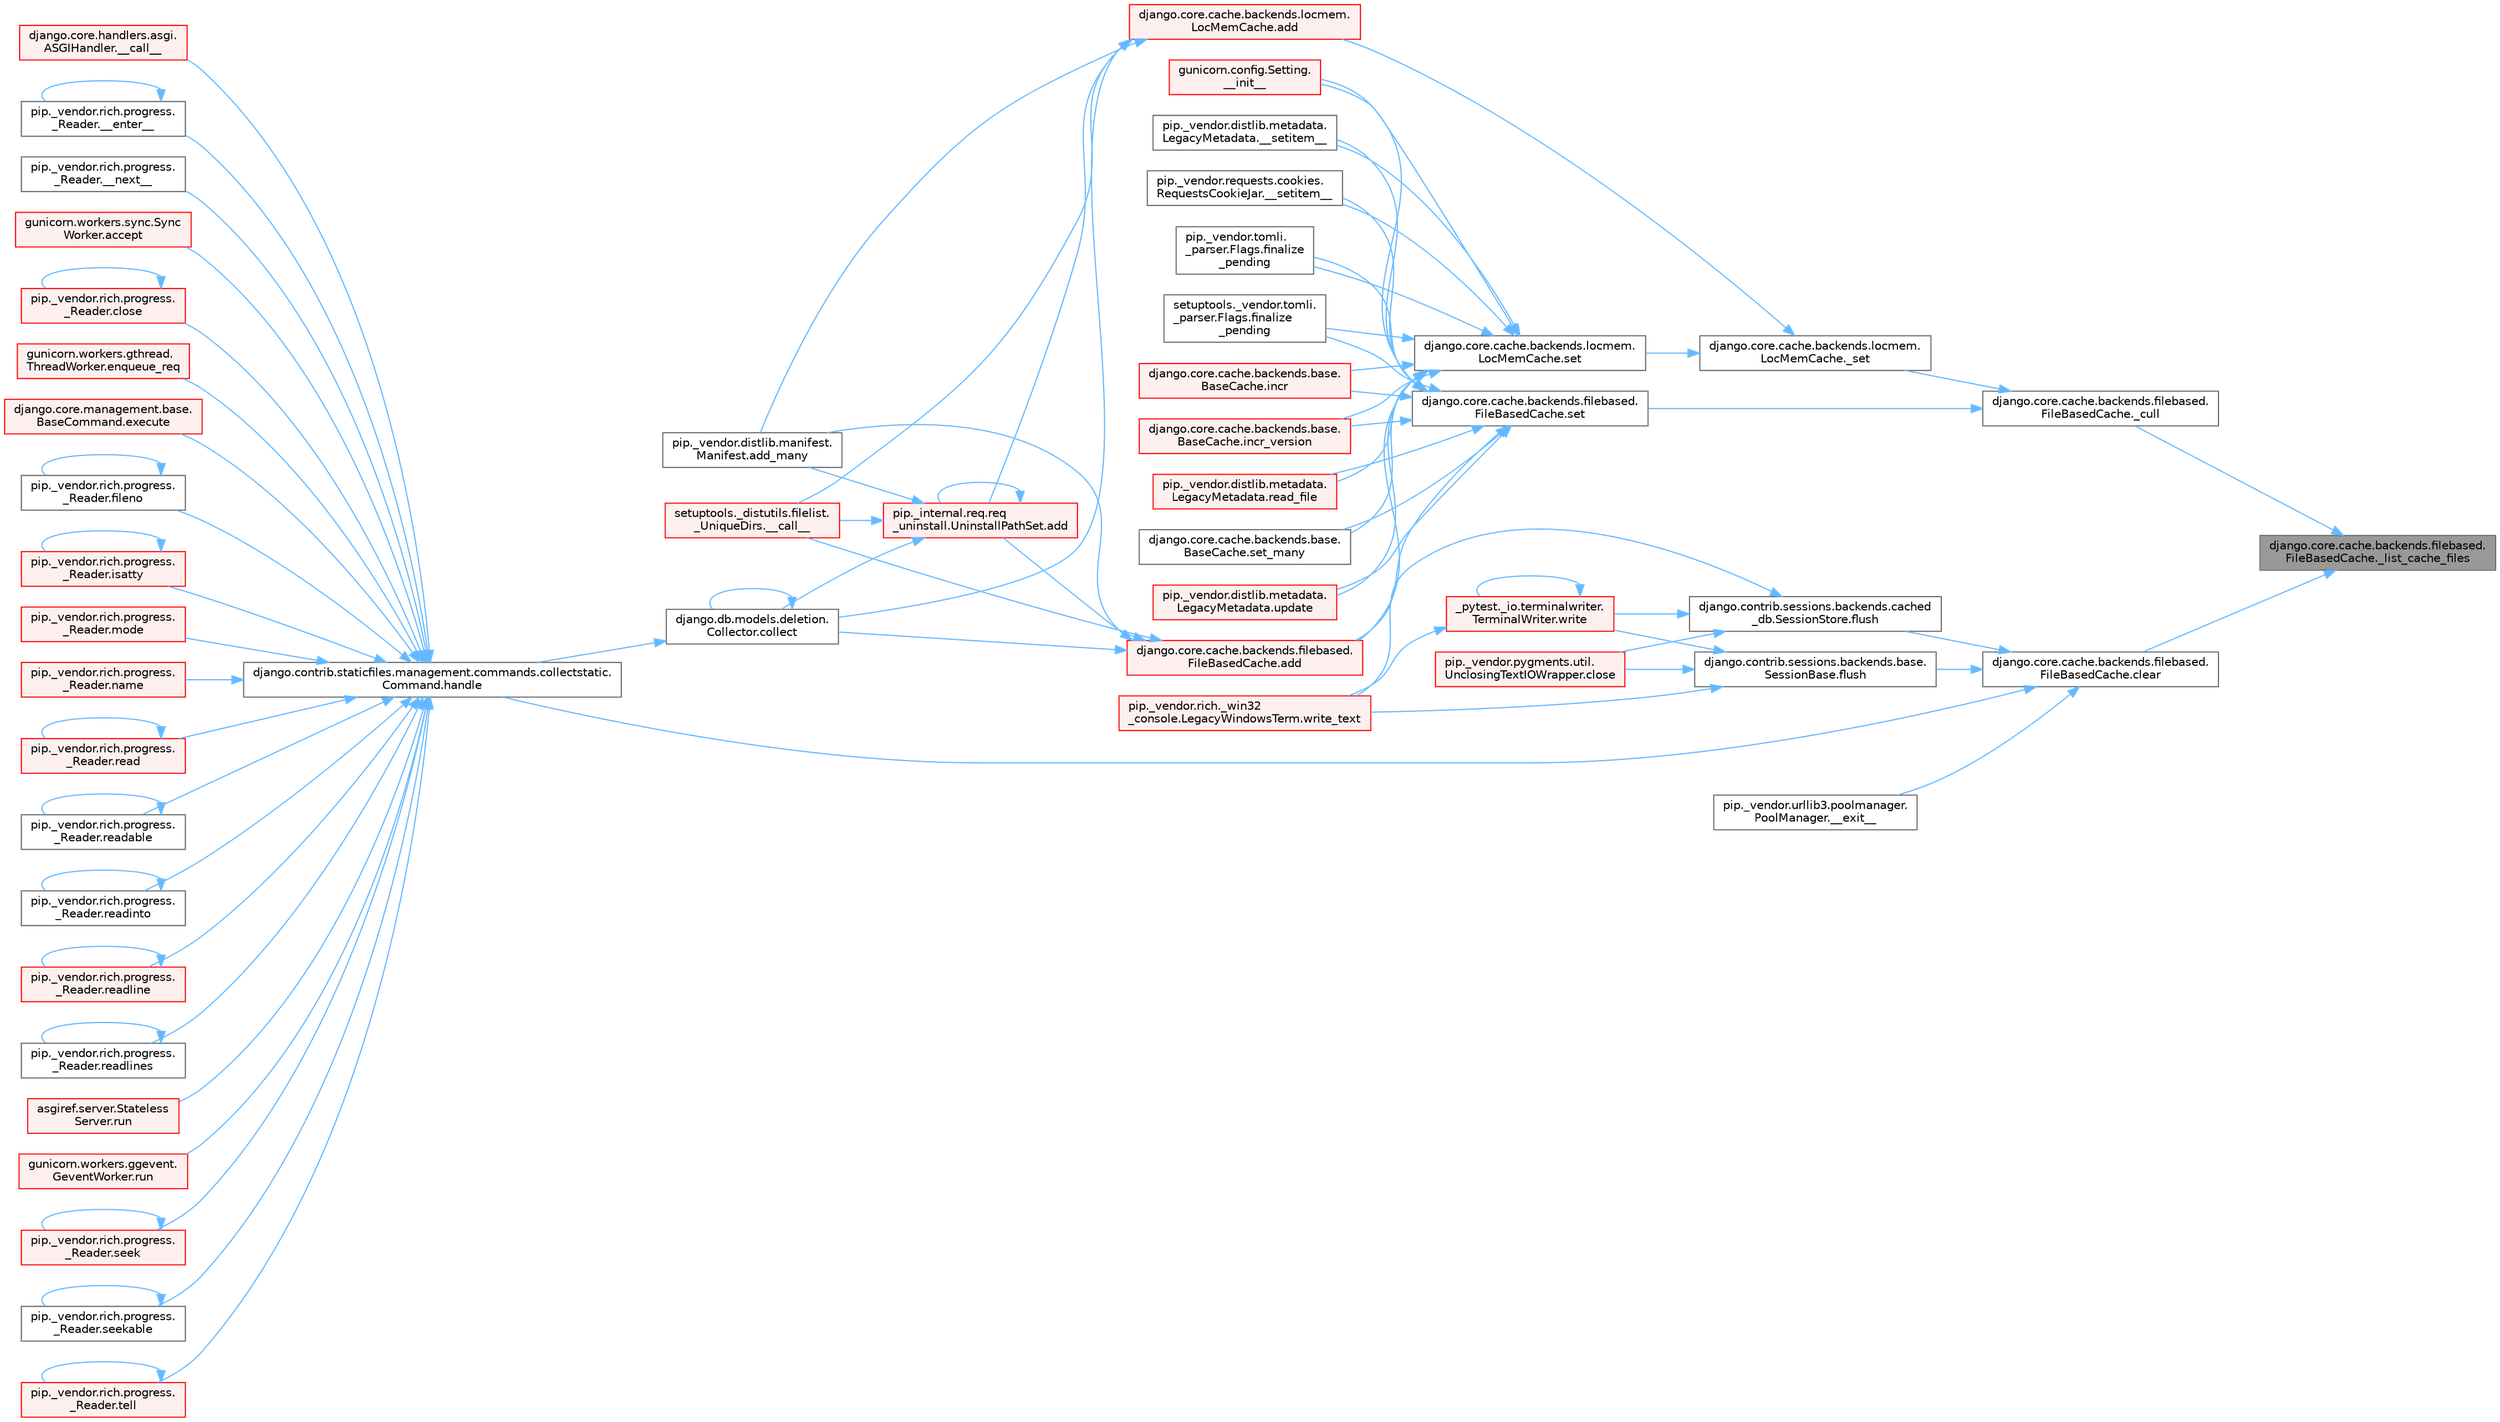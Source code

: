 digraph "django.core.cache.backends.filebased.FileBasedCache._list_cache_files"
{
 // LATEX_PDF_SIZE
  bgcolor="transparent";
  edge [fontname=Helvetica,fontsize=10,labelfontname=Helvetica,labelfontsize=10];
  node [fontname=Helvetica,fontsize=10,shape=box,height=0.2,width=0.4];
  rankdir="RL";
  Node1 [id="Node000001",label="django.core.cache.backends.filebased.\lFileBasedCache._list_cache_files",height=0.2,width=0.4,color="gray40", fillcolor="grey60", style="filled", fontcolor="black",tooltip=" "];
  Node1 -> Node2 [id="edge1_Node000001_Node000002",dir="back",color="steelblue1",style="solid",tooltip=" "];
  Node2 [id="Node000002",label="django.core.cache.backends.filebased.\lFileBasedCache._cull",height=0.2,width=0.4,color="grey40", fillcolor="white", style="filled",URL="$classdjango_1_1core_1_1cache_1_1backends_1_1filebased_1_1_file_based_cache.html#a5f5e2fa59f6f2443425bdb270d4830da",tooltip=" "];
  Node2 -> Node3 [id="edge2_Node000002_Node000003",dir="back",color="steelblue1",style="solid",tooltip=" "];
  Node3 [id="Node000003",label="django.core.cache.backends.locmem.\lLocMemCache._set",height=0.2,width=0.4,color="grey40", fillcolor="white", style="filled",URL="$classdjango_1_1core_1_1cache_1_1backends_1_1locmem_1_1_loc_mem_cache.html#ab9cee357e6913c83895c5a3ac3690f44",tooltip=" "];
  Node3 -> Node4 [id="edge3_Node000003_Node000004",dir="back",color="steelblue1",style="solid",tooltip=" "];
  Node4 [id="Node000004",label="django.core.cache.backends.locmem.\lLocMemCache.add",height=0.2,width=0.4,color="red", fillcolor="#FFF0F0", style="filled",URL="$classdjango_1_1core_1_1cache_1_1backends_1_1locmem_1_1_loc_mem_cache.html#a6c454b0a21a7ef56bac23c2c47a767a9",tooltip=" "];
  Node4 -> Node5 [id="edge4_Node000004_Node000005",dir="back",color="steelblue1",style="solid",tooltip=" "];
  Node5 [id="Node000005",label="setuptools._distutils.filelist.\l_UniqueDirs.__call__",height=0.2,width=0.4,color="red", fillcolor="#FFF0F0", style="filled",URL="$classsetuptools_1_1__distutils_1_1filelist_1_1___unique_dirs.html#ae93f93be227a359a5acb33f43588be38",tooltip=" "];
  Node4 -> Node8 [id="edge5_Node000004_Node000008",dir="back",color="steelblue1",style="solid",tooltip=" "];
  Node8 [id="Node000008",label="pip._internal.req.req\l_uninstall.UninstallPathSet.add",height=0.2,width=0.4,color="red", fillcolor="#FFF0F0", style="filled",URL="$classpip_1_1__internal_1_1req_1_1req__uninstall_1_1_uninstall_path_set.html#ad34a919f45b9c89e6b0d59ec0d24ba4c",tooltip=" "];
  Node8 -> Node5 [id="edge6_Node000008_Node000005",dir="back",color="steelblue1",style="solid",tooltip=" "];
  Node8 -> Node8 [id="edge7_Node000008_Node000008",dir="back",color="steelblue1",style="solid",tooltip=" "];
  Node8 -> Node9 [id="edge8_Node000008_Node000009",dir="back",color="steelblue1",style="solid",tooltip=" "];
  Node9 [id="Node000009",label="pip._vendor.distlib.manifest.\lManifest.add_many",height=0.2,width=0.4,color="grey40", fillcolor="white", style="filled",URL="$classpip_1_1__vendor_1_1distlib_1_1manifest_1_1_manifest.html#aedd3a1430fdbbc656b0c203b798ad944",tooltip=" "];
  Node8 -> Node11 [id="edge9_Node000008_Node000011",dir="back",color="steelblue1",style="solid",tooltip=" "];
  Node11 [id="Node000011",label="django.db.models.deletion.\lCollector.collect",height=0.2,width=0.4,color="grey40", fillcolor="white", style="filled",URL="$classdjango_1_1db_1_1models_1_1deletion_1_1_collector.html#ae6d2a061dcb129755a51ced6ab45edad",tooltip=" "];
  Node11 -> Node11 [id="edge10_Node000011_Node000011",dir="back",color="steelblue1",style="solid",tooltip=" "];
  Node11 -> Node12 [id="edge11_Node000011_Node000012",dir="back",color="steelblue1",style="solid",tooltip=" "];
  Node12 [id="Node000012",label="django.contrib.staticfiles.management.commands.collectstatic.\lCommand.handle",height=0.2,width=0.4,color="grey40", fillcolor="white", style="filled",URL="$classdjango_1_1contrib_1_1staticfiles_1_1management_1_1commands_1_1collectstatic_1_1_command.html#a77042fe151f5e5c26990bdd187c9f21e",tooltip=" "];
  Node12 -> Node13 [id="edge12_Node000012_Node000013",dir="back",color="steelblue1",style="solid",tooltip=" "];
  Node13 [id="Node000013",label="django.core.handlers.asgi.\lASGIHandler.__call__",height=0.2,width=0.4,color="red", fillcolor="#FFF0F0", style="filled",URL="$classdjango_1_1core_1_1handlers_1_1asgi_1_1_a_s_g_i_handler.html#a22b4781bb9089ff078a3e64dd2f48dce",tooltip=" "];
  Node12 -> Node14 [id="edge13_Node000012_Node000014",dir="back",color="steelblue1",style="solid",tooltip=" "];
  Node14 [id="Node000014",label="pip._vendor.rich.progress.\l_Reader.__enter__",height=0.2,width=0.4,color="grey40", fillcolor="white", style="filled",URL="$classpip_1_1__vendor_1_1rich_1_1progress_1_1___reader.html#a9c3bb756d7d5d66aa484c6d25fef6d8a",tooltip=" "];
  Node14 -> Node14 [id="edge14_Node000014_Node000014",dir="back",color="steelblue1",style="solid",tooltip=" "];
  Node12 -> Node15 [id="edge15_Node000012_Node000015",dir="back",color="steelblue1",style="solid",tooltip=" "];
  Node15 [id="Node000015",label="pip._vendor.rich.progress.\l_Reader.__next__",height=0.2,width=0.4,color="grey40", fillcolor="white", style="filled",URL="$classpip_1_1__vendor_1_1rich_1_1progress_1_1___reader.html#a9434dfa9ada5623d6fb72996bf354ffe",tooltip=" "];
  Node12 -> Node16 [id="edge16_Node000012_Node000016",dir="back",color="steelblue1",style="solid",tooltip=" "];
  Node16 [id="Node000016",label="gunicorn.workers.sync.Sync\lWorker.accept",height=0.2,width=0.4,color="red", fillcolor="#FFF0F0", style="filled",URL="$classgunicorn_1_1workers_1_1sync_1_1_sync_worker.html#a9b2f1e8d68bbd5233578ace2685952b3",tooltip=" "];
  Node12 -> Node20 [id="edge17_Node000012_Node000020",dir="back",color="steelblue1",style="solid",tooltip=" "];
  Node20 [id="Node000020",label="pip._vendor.rich.progress.\l_Reader.close",height=0.2,width=0.4,color="red", fillcolor="#FFF0F0", style="filled",URL="$classpip_1_1__vendor_1_1rich_1_1progress_1_1___reader.html#a6c0b1964d885972a97a12a9ac01d23e8",tooltip=" "];
  Node20 -> Node20 [id="edge18_Node000020_Node000020",dir="back",color="steelblue1",style="solid",tooltip=" "];
  Node12 -> Node979 [id="edge19_Node000012_Node000979",dir="back",color="steelblue1",style="solid",tooltip=" "];
  Node979 [id="Node000979",label="gunicorn.workers.gthread.\lThreadWorker.enqueue_req",height=0.2,width=0.4,color="red", fillcolor="#FFF0F0", style="filled",URL="$classgunicorn_1_1workers_1_1gthread_1_1_thread_worker.html#a8d2981740d79747639e152d9e9632964",tooltip=" "];
  Node12 -> Node976 [id="edge20_Node000012_Node000976",dir="back",color="steelblue1",style="solid",tooltip=" "];
  Node976 [id="Node000976",label="django.core.management.base.\lBaseCommand.execute",height=0.2,width=0.4,color="red", fillcolor="#FFF0F0", style="filled",URL="$classdjango_1_1core_1_1management_1_1base_1_1_base_command.html#a5621c1fb51be6a2deff6777d90c25ee0",tooltip=" "];
  Node12 -> Node982 [id="edge21_Node000012_Node000982",dir="back",color="steelblue1",style="solid",tooltip=" "];
  Node982 [id="Node000982",label="pip._vendor.rich.progress.\l_Reader.fileno",height=0.2,width=0.4,color="grey40", fillcolor="white", style="filled",URL="$classpip_1_1__vendor_1_1rich_1_1progress_1_1___reader.html#a5fae85546bcfb15e2144c108bb31b59c",tooltip=" "];
  Node982 -> Node982 [id="edge22_Node000982_Node000982",dir="back",color="steelblue1",style="solid",tooltip=" "];
  Node12 -> Node983 [id="edge23_Node000012_Node000983",dir="back",color="steelblue1",style="solid",tooltip=" "];
  Node983 [id="Node000983",label="pip._vendor.rich.progress.\l_Reader.isatty",height=0.2,width=0.4,color="red", fillcolor="#FFF0F0", style="filled",URL="$classpip_1_1__vendor_1_1rich_1_1progress_1_1___reader.html#a25008b04de43b80685677bd476ebb238",tooltip=" "];
  Node983 -> Node983 [id="edge24_Node000983_Node000983",dir="back",color="steelblue1",style="solid",tooltip=" "];
  Node12 -> Node986 [id="edge25_Node000012_Node000986",dir="back",color="steelblue1",style="solid",tooltip=" "];
  Node986 [id="Node000986",label="pip._vendor.rich.progress.\l_Reader.mode",height=0.2,width=0.4,color="red", fillcolor="#FFF0F0", style="filled",URL="$classpip_1_1__vendor_1_1rich_1_1progress_1_1___reader.html#a744eab5dc9ede10fd26932ecf9ccbddc",tooltip=" "];
  Node12 -> Node993 [id="edge26_Node000012_Node000993",dir="back",color="steelblue1",style="solid",tooltip=" "];
  Node993 [id="Node000993",label="pip._vendor.rich.progress.\l_Reader.name",height=0.2,width=0.4,color="red", fillcolor="#FFF0F0", style="filled",URL="$classpip_1_1__vendor_1_1rich_1_1progress_1_1___reader.html#a545f897ce86cf3e798598cb200357c13",tooltip=" "];
  Node12 -> Node1109 [id="edge27_Node000012_Node001109",dir="back",color="steelblue1",style="solid",tooltip=" "];
  Node1109 [id="Node001109",label="pip._vendor.rich.progress.\l_Reader.read",height=0.2,width=0.4,color="red", fillcolor="#FFF0F0", style="filled",URL="$classpip_1_1__vendor_1_1rich_1_1progress_1_1___reader.html#abc9a19c1ccc4057e665996a500814420",tooltip=" "];
  Node1109 -> Node1109 [id="edge28_Node001109_Node001109",dir="back",color="steelblue1",style="solid",tooltip=" "];
  Node12 -> Node1115 [id="edge29_Node000012_Node001115",dir="back",color="steelblue1",style="solid",tooltip=" "];
  Node1115 [id="Node001115",label="pip._vendor.rich.progress.\l_Reader.readable",height=0.2,width=0.4,color="grey40", fillcolor="white", style="filled",URL="$classpip_1_1__vendor_1_1rich_1_1progress_1_1___reader.html#a597c6d895bd8070977827445f65524ea",tooltip=" "];
  Node1115 -> Node1115 [id="edge30_Node001115_Node001115",dir="back",color="steelblue1",style="solid",tooltip=" "];
  Node12 -> Node1116 [id="edge31_Node000012_Node001116",dir="back",color="steelblue1",style="solid",tooltip=" "];
  Node1116 [id="Node001116",label="pip._vendor.rich.progress.\l_Reader.readinto",height=0.2,width=0.4,color="grey40", fillcolor="white", style="filled",URL="$classpip_1_1__vendor_1_1rich_1_1progress_1_1___reader.html#a10a6b416f687bc74dfd4a16e210733fd",tooltip=" "];
  Node1116 -> Node1116 [id="edge32_Node001116_Node001116",dir="back",color="steelblue1",style="solid",tooltip=" "];
  Node12 -> Node1117 [id="edge33_Node000012_Node001117",dir="back",color="steelblue1",style="solid",tooltip=" "];
  Node1117 [id="Node001117",label="pip._vendor.rich.progress.\l_Reader.readline",height=0.2,width=0.4,color="red", fillcolor="#FFF0F0", style="filled",URL="$classpip_1_1__vendor_1_1rich_1_1progress_1_1___reader.html#ae214b8896d240d33ed0d1e03b8134107",tooltip=" "];
  Node1117 -> Node1117 [id="edge34_Node001117_Node001117",dir="back",color="steelblue1",style="solid",tooltip=" "];
  Node12 -> Node1121 [id="edge35_Node000012_Node001121",dir="back",color="steelblue1",style="solid",tooltip=" "];
  Node1121 [id="Node001121",label="pip._vendor.rich.progress.\l_Reader.readlines",height=0.2,width=0.4,color="grey40", fillcolor="white", style="filled",URL="$classpip_1_1__vendor_1_1rich_1_1progress_1_1___reader.html#a36448a9abb78b99bc05fa66433015f3a",tooltip=" "];
  Node1121 -> Node1121 [id="edge36_Node001121_Node001121",dir="back",color="steelblue1",style="solid",tooltip=" "];
  Node12 -> Node1122 [id="edge37_Node000012_Node001122",dir="back",color="steelblue1",style="solid",tooltip=" "];
  Node1122 [id="Node001122",label="asgiref.server.Stateless\lServer.run",height=0.2,width=0.4,color="red", fillcolor="#FFF0F0", style="filled",URL="$classasgiref_1_1server_1_1_stateless_server.html#a60ad300a082526eea5c1b2df64c4e793",tooltip="Mainloop and handling."];
  Node12 -> Node313 [id="edge38_Node000012_Node000313",dir="back",color="steelblue1",style="solid",tooltip=" "];
  Node313 [id="Node000313",label="gunicorn.workers.ggevent.\lGeventWorker.run",height=0.2,width=0.4,color="red", fillcolor="#FFF0F0", style="filled",URL="$classgunicorn_1_1workers_1_1ggevent_1_1_gevent_worker.html#a0d8ffe6d6db44cfe8310ccf5643506ee",tooltip=" "];
  Node12 -> Node1123 [id="edge39_Node000012_Node001123",dir="back",color="steelblue1",style="solid",tooltip=" "];
  Node1123 [id="Node001123",label="pip._vendor.rich.progress.\l_Reader.seek",height=0.2,width=0.4,color="red", fillcolor="#FFF0F0", style="filled",URL="$classpip_1_1__vendor_1_1rich_1_1progress_1_1___reader.html#a8577bcef22b050ec6d7b7cb2ce1b9053",tooltip=" "];
  Node1123 -> Node1123 [id="edge40_Node001123_Node001123",dir="back",color="steelblue1",style="solid",tooltip=" "];
  Node12 -> Node1623 [id="edge41_Node000012_Node001623",dir="back",color="steelblue1",style="solid",tooltip=" "];
  Node1623 [id="Node001623",label="pip._vendor.rich.progress.\l_Reader.seekable",height=0.2,width=0.4,color="grey40", fillcolor="white", style="filled",URL="$classpip_1_1__vendor_1_1rich_1_1progress_1_1___reader.html#a3de43f328570e813a05b1dcc07813f5b",tooltip=" "];
  Node1623 -> Node1623 [id="edge42_Node001623_Node001623",dir="back",color="steelblue1",style="solid",tooltip=" "];
  Node12 -> Node1624 [id="edge43_Node000012_Node001624",dir="back",color="steelblue1",style="solid",tooltip=" "];
  Node1624 [id="Node001624",label="pip._vendor.rich.progress.\l_Reader.tell",height=0.2,width=0.4,color="red", fillcolor="#FFF0F0", style="filled",URL="$classpip_1_1__vendor_1_1rich_1_1progress_1_1___reader.html#a4ec4039f47700772d40242efb68da47e",tooltip=" "];
  Node1624 -> Node1624 [id="edge44_Node001624_Node001624",dir="back",color="steelblue1",style="solid",tooltip=" "];
  Node4 -> Node9 [id="edge45_Node000004_Node000009",dir="back",color="steelblue1",style="solid",tooltip=" "];
  Node4 -> Node11 [id="edge46_Node000004_Node000011",dir="back",color="steelblue1",style="solid",tooltip=" "];
  Node3 -> Node2531 [id="edge47_Node000003_Node002531",dir="back",color="steelblue1",style="solid",tooltip=" "];
  Node2531 [id="Node002531",label="django.core.cache.backends.locmem.\lLocMemCache.set",height=0.2,width=0.4,color="grey40", fillcolor="white", style="filled",URL="$classdjango_1_1core_1_1cache_1_1backends_1_1locmem_1_1_loc_mem_cache.html#a257e45a1dc910ee163a95cabdb410e9e",tooltip=" "];
  Node2531 -> Node785 [id="edge48_Node002531_Node000785",dir="back",color="steelblue1",style="solid",tooltip=" "];
  Node785 [id="Node000785",label="gunicorn.config.Setting.\l__init__",height=0.2,width=0.4,color="red", fillcolor="#FFF0F0", style="filled",URL="$classgunicorn_1_1config_1_1_setting.html#aca1cb2d38bdd9b92194f85913daaaa53",tooltip=" "];
  Node2531 -> Node786 [id="edge49_Node002531_Node000786",dir="back",color="steelblue1",style="solid",tooltip=" "];
  Node786 [id="Node000786",label="pip._vendor.distlib.metadata.\lLegacyMetadata.__setitem__",height=0.2,width=0.4,color="grey40", fillcolor="white", style="filled",URL="$classpip_1_1__vendor_1_1distlib_1_1metadata_1_1_legacy_metadata.html#ab82e88a698ec57bd9f8ac873948a3802",tooltip=" "];
  Node2531 -> Node787 [id="edge50_Node002531_Node000787",dir="back",color="steelblue1",style="solid",tooltip=" "];
  Node787 [id="Node000787",label="pip._vendor.requests.cookies.\lRequestsCookieJar.__setitem__",height=0.2,width=0.4,color="grey40", fillcolor="white", style="filled",URL="$classpip_1_1__vendor_1_1requests_1_1cookies_1_1_requests_cookie_jar.html#a795f42fede709c520cc7c2452cdceeb9",tooltip=" "];
  Node2531 -> Node788 [id="edge51_Node002531_Node000788",dir="back",color="steelblue1",style="solid",tooltip=" "];
  Node788 [id="Node000788",label="django.core.cache.backends.filebased.\lFileBasedCache.add",height=0.2,width=0.4,color="red", fillcolor="#FFF0F0", style="filled",URL="$classdjango_1_1core_1_1cache_1_1backends_1_1filebased_1_1_file_based_cache.html#a2f380fb404bde29c82c6169465ee1391",tooltip=" "];
  Node788 -> Node5 [id="edge52_Node000788_Node000005",dir="back",color="steelblue1",style="solid",tooltip=" "];
  Node788 -> Node8 [id="edge53_Node000788_Node000008",dir="back",color="steelblue1",style="solid",tooltip=" "];
  Node788 -> Node9 [id="edge54_Node000788_Node000009",dir="back",color="steelblue1",style="solid",tooltip=" "];
  Node788 -> Node11 [id="edge55_Node000788_Node000011",dir="back",color="steelblue1",style="solid",tooltip=" "];
  Node2531 -> Node789 [id="edge56_Node002531_Node000789",dir="back",color="steelblue1",style="solid",tooltip=" "];
  Node789 [id="Node000789",label="pip._vendor.tomli.\l_parser.Flags.finalize\l_pending",height=0.2,width=0.4,color="grey40", fillcolor="white", style="filled",URL="$classpip_1_1__vendor_1_1tomli_1_1__parser_1_1_flags.html#a1930c0bd50ceafa1db786d83b8cccd4a",tooltip=" "];
  Node2531 -> Node790 [id="edge57_Node002531_Node000790",dir="back",color="steelblue1",style="solid",tooltip=" "];
  Node790 [id="Node000790",label="setuptools._vendor.tomli.\l_parser.Flags.finalize\l_pending",height=0.2,width=0.4,color="grey40", fillcolor="white", style="filled",URL="$classsetuptools_1_1__vendor_1_1tomli_1_1__parser_1_1_flags.html#a5d7c62898586672de935990ed6f4a7e1",tooltip=" "];
  Node2531 -> Node791 [id="edge58_Node002531_Node000791",dir="back",color="steelblue1",style="solid",tooltip=" "];
  Node791 [id="Node000791",label="django.core.cache.backends.base.\lBaseCache.incr",height=0.2,width=0.4,color="red", fillcolor="#FFF0F0", style="filled",URL="$classdjango_1_1core_1_1cache_1_1backends_1_1base_1_1_base_cache.html#ab502f06a18e16d3d1495fdf1dca28831",tooltip=" "];
  Node2531 -> Node315 [id="edge59_Node002531_Node000315",dir="back",color="steelblue1",style="solid",tooltip=" "];
  Node315 [id="Node000315",label="django.core.cache.backends.base.\lBaseCache.incr_version",height=0.2,width=0.4,color="red", fillcolor="#FFF0F0", style="filled",URL="$classdjango_1_1core_1_1cache_1_1backends_1_1base_1_1_base_cache.html#a3ac7d74ffcfca67e2afee86ecf858b34",tooltip=" "];
  Node2531 -> Node794 [id="edge60_Node002531_Node000794",dir="back",color="steelblue1",style="solid",tooltip=" "];
  Node794 [id="Node000794",label="pip._vendor.distlib.metadata.\lLegacyMetadata.read_file",height=0.2,width=0.4,color="red", fillcolor="#FFF0F0", style="filled",URL="$classpip_1_1__vendor_1_1distlib_1_1metadata_1_1_legacy_metadata.html#ab45a644b4204b8e049a9584d0be7193e",tooltip=" "];
  Node2531 -> Node1151 [id="edge61_Node002531_Node001151",dir="back",color="steelblue1",style="solid",tooltip=" "];
  Node1151 [id="Node001151",label="django.core.cache.backends.base.\lBaseCache.set_many",height=0.2,width=0.4,color="grey40", fillcolor="white", style="filled",URL="$classdjango_1_1core_1_1cache_1_1backends_1_1base_1_1_base_cache.html#a148a79bde32c256a462b4a55b1d8b659",tooltip=" "];
  Node2531 -> Node1152 [id="edge62_Node002531_Node001152",dir="back",color="steelblue1",style="solid",tooltip=" "];
  Node1152 [id="Node001152",label="pip._vendor.distlib.metadata.\lLegacyMetadata.update",height=0.2,width=0.4,color="red", fillcolor="#FFF0F0", style="filled",URL="$classpip_1_1__vendor_1_1distlib_1_1metadata_1_1_legacy_metadata.html#aefa482c1aa5db626eda875a4a1941995",tooltip=" "];
  Node2 -> Node784 [id="edge63_Node000002_Node000784",dir="back",color="steelblue1",style="solid",tooltip=" "];
  Node784 [id="Node000784",label="django.core.cache.backends.filebased.\lFileBasedCache.set",height=0.2,width=0.4,color="grey40", fillcolor="white", style="filled",URL="$classdjango_1_1core_1_1cache_1_1backends_1_1filebased_1_1_file_based_cache.html#a7c5292a9ab120424eeaf5fe254366ca6",tooltip=" "];
  Node784 -> Node785 [id="edge64_Node000784_Node000785",dir="back",color="steelblue1",style="solid",tooltip=" "];
  Node784 -> Node786 [id="edge65_Node000784_Node000786",dir="back",color="steelblue1",style="solid",tooltip=" "];
  Node784 -> Node787 [id="edge66_Node000784_Node000787",dir="back",color="steelblue1",style="solid",tooltip=" "];
  Node784 -> Node788 [id="edge67_Node000784_Node000788",dir="back",color="steelblue1",style="solid",tooltip=" "];
  Node784 -> Node789 [id="edge68_Node000784_Node000789",dir="back",color="steelblue1",style="solid",tooltip=" "];
  Node784 -> Node790 [id="edge69_Node000784_Node000790",dir="back",color="steelblue1",style="solid",tooltip=" "];
  Node784 -> Node791 [id="edge70_Node000784_Node000791",dir="back",color="steelblue1",style="solid",tooltip=" "];
  Node784 -> Node315 [id="edge71_Node000784_Node000315",dir="back",color="steelblue1",style="solid",tooltip=" "];
  Node784 -> Node794 [id="edge72_Node000784_Node000794",dir="back",color="steelblue1",style="solid",tooltip=" "];
  Node784 -> Node1151 [id="edge73_Node000784_Node001151",dir="back",color="steelblue1",style="solid",tooltip=" "];
  Node784 -> Node1152 [id="edge74_Node000784_Node001152",dir="back",color="steelblue1",style="solid",tooltip=" "];
  Node1 -> Node3105 [id="edge75_Node000001_Node003105",dir="back",color="steelblue1",style="solid",tooltip=" "];
  Node3105 [id="Node003105",label="django.core.cache.backends.filebased.\lFileBasedCache.clear",height=0.2,width=0.4,color="grey40", fillcolor="white", style="filled",URL="$classdjango_1_1core_1_1cache_1_1backends_1_1filebased_1_1_file_based_cache.html#a5ef508441cb4efd19dca2faafa249ee0",tooltip=" "];
  Node3105 -> Node121 [id="edge76_Node003105_Node000121",dir="back",color="steelblue1",style="solid",tooltip=" "];
  Node121 [id="Node000121",label="pip._vendor.urllib3.poolmanager.\lPoolManager.__exit__",height=0.2,width=0.4,color="grey40", fillcolor="white", style="filled",URL="$classpip_1_1__vendor_1_1urllib3_1_1poolmanager_1_1_pool_manager.html#a75163405928e50c780bcbf8921907136",tooltip=" "];
  Node3105 -> Node113 [id="edge77_Node003105_Node000113",dir="back",color="steelblue1",style="solid",tooltip=" "];
  Node113 [id="Node000113",label="django.contrib.sessions.backends.base.\lSessionBase.flush",height=0.2,width=0.4,color="grey40", fillcolor="white", style="filled",URL="$classdjango_1_1contrib_1_1sessions_1_1backends_1_1base_1_1_session_base.html#a915ab38003d5f0be1ce9f849583910bb",tooltip=" "];
  Node113 -> Node114 [id="edge78_Node000113_Node000114",dir="back",color="steelblue1",style="solid",tooltip=" "];
  Node114 [id="Node000114",label="pip._vendor.pygments.util.\lUnclosingTextIOWrapper.close",height=0.2,width=0.4,color="red", fillcolor="#FFF0F0", style="filled",URL="$classpip_1_1__vendor_1_1pygments_1_1util_1_1_unclosing_text_i_o_wrapper.html#a8b7334932e365946b03244a148e50846",tooltip=" "];
  Node113 -> Node123 [id="edge79_Node000113_Node000123",dir="back",color="steelblue1",style="solid",tooltip=" "];
  Node123 [id="Node000123",label="_pytest._io.terminalwriter.\lTerminalWriter.write",height=0.2,width=0.4,color="red", fillcolor="#FFF0F0", style="filled",URL="$class__pytest_1_1__io_1_1terminalwriter_1_1_terminal_writer.html#ab011b237aec5bafbe3761ee6eceaa5b1",tooltip=" "];
  Node123 -> Node123 [id="edge80_Node000123_Node000123",dir="back",color="steelblue1",style="solid",tooltip=" "];
  Node123 -> Node655 [id="edge81_Node000123_Node000655",dir="back",color="steelblue1",style="solid",tooltip=" "];
  Node655 [id="Node000655",label="pip._vendor.rich._win32\l_console.LegacyWindowsTerm.write_text",height=0.2,width=0.4,color="red", fillcolor="#FFF0F0", style="filled",URL="$classpip_1_1__vendor_1_1rich_1_1__win32__console_1_1_legacy_windows_term.html#a285165149598e15cac2caf4d03385612",tooltip=" "];
  Node113 -> Node655 [id="edge82_Node000113_Node000655",dir="back",color="steelblue1",style="solid",tooltip=" "];
  Node3105 -> Node122 [id="edge83_Node003105_Node000122",dir="back",color="steelblue1",style="solid",tooltip=" "];
  Node122 [id="Node000122",label="django.contrib.sessions.backends.cached\l_db.SessionStore.flush",height=0.2,width=0.4,color="grey40", fillcolor="white", style="filled",URL="$classdjango_1_1contrib_1_1sessions_1_1backends_1_1cached__db_1_1_session_store.html#a6df5f77231b222833b8d76f1a4b0c57d",tooltip=" "];
  Node122 -> Node114 [id="edge84_Node000122_Node000114",dir="back",color="steelblue1",style="solid",tooltip=" "];
  Node122 -> Node123 [id="edge85_Node000122_Node000123",dir="back",color="steelblue1",style="solid",tooltip=" "];
  Node122 -> Node655 [id="edge86_Node000122_Node000655",dir="back",color="steelblue1",style="solid",tooltip=" "];
  Node3105 -> Node12 [id="edge87_Node003105_Node000012",dir="back",color="steelblue1",style="solid",tooltip=" "];
}
